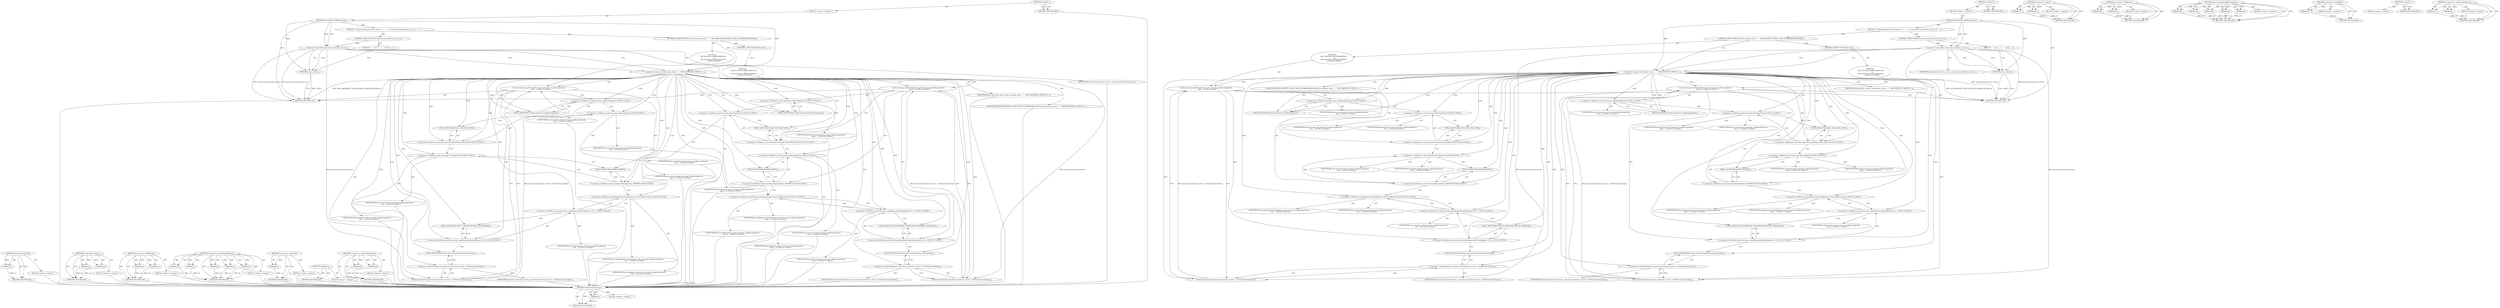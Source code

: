 digraph "&lt;operator&gt;.indirectFieldAccess" {
vulnerable_119 [label=<(METHOD,GetSyncAccountType)>];
vulnerable_120 [label=<(PARAM,p1)>];
vulnerable_121 [label=<(BLOCK,&lt;empty&gt;,&lt;empty&gt;)>];
vulnerable_122 [label=<(METHOD_RETURN,ANY)>];
vulnerable_6 [label=<(METHOD,&lt;global&gt;)<SUB>1</SUB>>];
vulnerable_7 [label=<(BLOCK,&lt;empty&gt;,&lt;empty&gt;)<SUB>1</SUB>>];
vulnerable_8 [label=<(METHOD,RecordPasswordReuseEvent)<SUB>1</SUB>>];
vulnerable_9 [label=<(BLOCK,{
  if (!password_protection_service_) {
     r...,{
  if (!password_protection_service_) {
     r...)<SUB>1</SUB>>];
vulnerable_10 [label=<(CONTROL_STRUCTURE,IF,if (!password_protection_service_))<SUB>2</SUB>>];
vulnerable_11 [label=<(&lt;operator&gt;.logicalNot,!password_protection_service_)<SUB>2</SUB>>];
vulnerable_12 [label=<(IDENTIFIER,password_protection_service_,!password_protection_service_)<SUB>2</SUB>>];
vulnerable_13 [label=<(BLOCK,{
     return;
   },{
     return;
   })<SUB>2</SUB>>];
vulnerable_14 [label=<(RETURN,return;,return;)<SUB>3</SUB>>];
vulnerable_15 [label=<(CONTROL_STRUCTURE,IF,if (safe_browsing_status_ == SAFE_BROWSING_STATUS_SIGN_IN_PASSWORD_REUSE))<SUB>6</SUB>>];
vulnerable_16 [label=<(&lt;operator&gt;.equals,safe_browsing_status_ == SAFE_BROWSING_STATUS_S...)<SUB>6</SUB>>];
vulnerable_17 [label=<(IDENTIFIER,safe_browsing_status_,safe_browsing_status_ == SAFE_BROWSING_STATUS_S...)<SUB>6</SUB>>];
vulnerable_18 [label=<(IDENTIFIER,SAFE_BROWSING_STATUS_SIGN_IN_PASSWORD_REUSE,safe_browsing_status_ == SAFE_BROWSING_STATUS_S...)<SUB>6</SUB>>];
vulnerable_19 [label="<(BLOCK,{
     safe_browsing::LogWarningAction(
       ...,{
     safe_browsing::LogWarningAction(
       ...)<SUB>6</SUB>>"];
vulnerable_20 [label="<(safe_browsing.LogWarningAction,safe_browsing::LogWarningAction(
         safe_...)<SUB>7</SUB>>"];
vulnerable_21 [label="<(&lt;operator&gt;.fieldAccess,safe_browsing::LogWarningAction)<SUB>7</SUB>>"];
vulnerable_22 [label="<(IDENTIFIER,safe_browsing,safe_browsing::LogWarningAction(
         safe_...)<SUB>7</SUB>>"];
vulnerable_23 [label=<(FIELD_IDENTIFIER,LogWarningAction,LogWarningAction)<SUB>7</SUB>>];
vulnerable_24 [label="<(&lt;operator&gt;.fieldAccess,safe_browsing::WarningUIType::PAGE_INFO)<SUB>8</SUB>>"];
vulnerable_25 [label="<(&lt;operator&gt;.fieldAccess,safe_browsing::WarningUIType)<SUB>8</SUB>>"];
vulnerable_26 [label="<(IDENTIFIER,safe_browsing,safe_browsing::LogWarningAction(
         safe_...)<SUB>8</SUB>>"];
vulnerable_27 [label="<(IDENTIFIER,WarningUIType,safe_browsing::LogWarningAction(
         safe_...)<SUB>8</SUB>>"];
vulnerable_28 [label=<(FIELD_IDENTIFIER,PAGE_INFO,PAGE_INFO)<SUB>8</SUB>>];
vulnerable_29 [label="<(&lt;operator&gt;.fieldAccess,safe_browsing::WarningAction::SHOWN)<SUB>9</SUB>>"];
vulnerable_30 [label="<(&lt;operator&gt;.fieldAccess,safe_browsing::WarningAction)<SUB>9</SUB>>"];
vulnerable_31 [label="<(IDENTIFIER,safe_browsing,safe_browsing::LogWarningAction(
         safe_...)<SUB>9</SUB>>"];
vulnerable_32 [label="<(IDENTIFIER,WarningAction,safe_browsing::LogWarningAction(
         safe_...)<SUB>9</SUB>>"];
vulnerable_33 [label=<(FIELD_IDENTIFIER,SHOWN,SHOWN)<SUB>9</SUB>>];
vulnerable_34 [label="<(&lt;operator&gt;.fieldAccess,safe_browsing::LoginReputationClientRequest::Pa...)<SUB>10</SUB>>"];
vulnerable_35 [label="<(&lt;operator&gt;.fieldAccess,safe_browsing::LoginReputationClientRequest::Pa...)<SUB>10</SUB>>"];
vulnerable_36 [label="<(IDENTIFIER,safe_browsing,safe_browsing::LogWarningAction(
         safe_...)<SUB>10</SUB>>"];
vulnerable_37 [label="<(&lt;operator&gt;.fieldAccess,LoginReputationClientRequest::PasswordReuseEvent)<SUB>10</SUB>>"];
vulnerable_38 [label="<(IDENTIFIER,LoginReputationClientRequest,safe_browsing::LogWarningAction(
         safe_...)<SUB>10</SUB>>"];
vulnerable_39 [label="<(IDENTIFIER,PasswordReuseEvent,safe_browsing::LogWarningAction(
         safe_...)<SUB>10</SUB>>"];
vulnerable_40 [label=<(FIELD_IDENTIFIER,SIGN_IN_PASSWORD,SIGN_IN_PASSWORD)<SUB>11</SUB>>];
vulnerable_41 [label=<(GetSyncAccountType,password_protection_service_-&gt;GetSyncAccountType())<SUB>12</SUB>>];
vulnerable_42 [label=<(&lt;operator&gt;.indirectFieldAccess,password_protection_service_-&gt;GetSyncAccountType)<SUB>12</SUB>>];
vulnerable_43 [label=<(IDENTIFIER,password_protection_service_,password_protection_service_-&gt;GetSyncAccountType())<SUB>12</SUB>>];
vulnerable_44 [label=<(FIELD_IDENTIFIER,GetSyncAccountType,GetSyncAccountType)<SUB>12</SUB>>];
vulnerable_45 [label=<(CONTROL_STRUCTURE,ELSE,else)<SUB>13</SUB>>];
vulnerable_46 [label="<(BLOCK,{
    safe_browsing::LogWarningAction(
        ...,{
    safe_browsing::LogWarningAction(
        ...)<SUB>13</SUB>>"];
vulnerable_47 [label="<(safe_browsing.LogWarningAction,safe_browsing::LogWarningAction(
        safe_b...)<SUB>14</SUB>>"];
vulnerable_48 [label="<(&lt;operator&gt;.fieldAccess,safe_browsing::LogWarningAction)<SUB>14</SUB>>"];
vulnerable_49 [label="<(IDENTIFIER,safe_browsing,safe_browsing::LogWarningAction(
        safe_b...)<SUB>14</SUB>>"];
vulnerable_50 [label=<(FIELD_IDENTIFIER,LogWarningAction,LogWarningAction)<SUB>14</SUB>>];
vulnerable_51 [label="<(&lt;operator&gt;.fieldAccess,safe_browsing::WarningUIType::PAGE_INFO)<SUB>15</SUB>>"];
vulnerable_52 [label="<(&lt;operator&gt;.fieldAccess,safe_browsing::WarningUIType)<SUB>15</SUB>>"];
vulnerable_53 [label="<(IDENTIFIER,safe_browsing,safe_browsing::LogWarningAction(
        safe_b...)<SUB>15</SUB>>"];
vulnerable_54 [label="<(IDENTIFIER,WarningUIType,safe_browsing::LogWarningAction(
        safe_b...)<SUB>15</SUB>>"];
vulnerable_55 [label=<(FIELD_IDENTIFIER,PAGE_INFO,PAGE_INFO)<SUB>15</SUB>>];
vulnerable_56 [label="<(&lt;operator&gt;.fieldAccess,safe_browsing::WarningAction::SHOWN)<SUB>16</SUB>>"];
vulnerable_57 [label="<(&lt;operator&gt;.fieldAccess,safe_browsing::WarningAction)<SUB>16</SUB>>"];
vulnerable_58 [label="<(IDENTIFIER,safe_browsing,safe_browsing::LogWarningAction(
        safe_b...)<SUB>16</SUB>>"];
vulnerable_59 [label="<(IDENTIFIER,WarningAction,safe_browsing::LogWarningAction(
        safe_b...)<SUB>16</SUB>>"];
vulnerable_60 [label=<(FIELD_IDENTIFIER,SHOWN,SHOWN)<SUB>16</SUB>>];
vulnerable_61 [label="<(&lt;operator&gt;.fieldAccess,safe_browsing::LoginReputationClientRequest::Pa...)<SUB>17</SUB>>"];
vulnerable_62 [label="<(&lt;operator&gt;.fieldAccess,safe_browsing::LoginReputationClientRequest::Pa...)<SUB>17</SUB>>"];
vulnerable_63 [label="<(IDENTIFIER,safe_browsing,safe_browsing::LogWarningAction(
        safe_b...)<SUB>17</SUB>>"];
vulnerable_64 [label="<(&lt;operator&gt;.fieldAccess,LoginReputationClientRequest::PasswordReuseEvent)<SUB>17</SUB>>"];
vulnerable_65 [label="<(IDENTIFIER,LoginReputationClientRequest,safe_browsing::LogWarningAction(
        safe_b...)<SUB>17</SUB>>"];
vulnerable_66 [label="<(IDENTIFIER,PasswordReuseEvent,safe_browsing::LogWarningAction(
        safe_b...)<SUB>17</SUB>>"];
vulnerable_67 [label=<(FIELD_IDENTIFIER,ENTERPRISE_PASSWORD,ENTERPRISE_PASSWORD)<SUB>18</SUB>>];
vulnerable_68 [label=<(GetSyncAccountType,password_protection_service_-&gt;GetSyncAccountType())<SUB>19</SUB>>];
vulnerable_69 [label=<(&lt;operator&gt;.indirectFieldAccess,password_protection_service_-&gt;GetSyncAccountType)<SUB>19</SUB>>];
vulnerable_70 [label=<(IDENTIFIER,password_protection_service_,password_protection_service_-&gt;GetSyncAccountType())<SUB>19</SUB>>];
vulnerable_71 [label=<(FIELD_IDENTIFIER,GetSyncAccountType,GetSyncAccountType)<SUB>19</SUB>>];
vulnerable_72 [label=<(METHOD_RETURN,void)<SUB>1</SUB>>];
vulnerable_74 [label=<(METHOD_RETURN,ANY)<SUB>1</SUB>>];
vulnerable_101 [label=<(METHOD,&lt;operator&gt;.equals)>];
vulnerable_102 [label=<(PARAM,p1)>];
vulnerable_103 [label=<(PARAM,p2)>];
vulnerable_104 [label=<(BLOCK,&lt;empty&gt;,&lt;empty&gt;)>];
vulnerable_105 [label=<(METHOD_RETURN,ANY)>];
vulnerable_114 [label=<(METHOD,&lt;operator&gt;.fieldAccess)>];
vulnerable_115 [label=<(PARAM,p1)>];
vulnerable_116 [label=<(PARAM,p2)>];
vulnerable_117 [label=<(BLOCK,&lt;empty&gt;,&lt;empty&gt;)>];
vulnerable_118 [label=<(METHOD_RETURN,ANY)>];
vulnerable_106 [label=<(METHOD,safe_browsing.LogWarningAction)>];
vulnerable_107 [label=<(PARAM,p1)>];
vulnerable_108 [label=<(PARAM,p2)>];
vulnerable_109 [label=<(PARAM,p3)>];
vulnerable_110 [label=<(PARAM,p4)>];
vulnerable_111 [label=<(PARAM,p5)>];
vulnerable_112 [label=<(BLOCK,&lt;empty&gt;,&lt;empty&gt;)>];
vulnerable_113 [label=<(METHOD_RETURN,ANY)>];
vulnerable_97 [label=<(METHOD,&lt;operator&gt;.logicalNot)>];
vulnerable_98 [label=<(PARAM,p1)>];
vulnerable_99 [label=<(BLOCK,&lt;empty&gt;,&lt;empty&gt;)>];
vulnerable_100 [label=<(METHOD_RETURN,ANY)>];
vulnerable_91 [label=<(METHOD,&lt;global&gt;)<SUB>1</SUB>>];
vulnerable_92 [label=<(BLOCK,&lt;empty&gt;,&lt;empty&gt;)>];
vulnerable_93 [label=<(METHOD_RETURN,ANY)>];
vulnerable_123 [label=<(METHOD,&lt;operator&gt;.indirectFieldAccess)>];
vulnerable_124 [label=<(PARAM,p1)>];
vulnerable_125 [label=<(PARAM,p2)>];
vulnerable_126 [label=<(BLOCK,&lt;empty&gt;,&lt;empty&gt;)>];
vulnerable_127 [label=<(METHOD_RETURN,ANY)>];
fixed_119 [label=<(METHOD,GetSyncAccountType)>];
fixed_120 [label=<(PARAM,p1)>];
fixed_121 [label=<(BLOCK,&lt;empty&gt;,&lt;empty&gt;)>];
fixed_122 [label=<(METHOD_RETURN,ANY)>];
fixed_6 [label=<(METHOD,&lt;global&gt;)<SUB>1</SUB>>];
fixed_7 [label=<(BLOCK,&lt;empty&gt;,&lt;empty&gt;)<SUB>1</SUB>>];
fixed_8 [label=<(METHOD,RecordPasswordReuseEvent)<SUB>1</SUB>>];
fixed_9 [label=<(BLOCK,{
  if (!password_protection_service_) {
     r...,{
  if (!password_protection_service_) {
     r...)<SUB>1</SUB>>];
fixed_10 [label=<(CONTROL_STRUCTURE,IF,if (!password_protection_service_))<SUB>2</SUB>>];
fixed_11 [label=<(&lt;operator&gt;.logicalNot,!password_protection_service_)<SUB>2</SUB>>];
fixed_12 [label=<(IDENTIFIER,password_protection_service_,!password_protection_service_)<SUB>2</SUB>>];
fixed_13 [label=<(BLOCK,{
     return;
   },{
     return;
   })<SUB>2</SUB>>];
fixed_14 [label=<(RETURN,return;,return;)<SUB>3</SUB>>];
fixed_15 [label=<(CONTROL_STRUCTURE,IF,if (site_identity_status_ == SITE_IDENTITY_STATUS_SIGN_IN_PASSWORD_REUSE))<SUB>6</SUB>>];
fixed_16 [label=<(&lt;operator&gt;.equals,site_identity_status_ == SITE_IDENTITY_STATUS_S...)<SUB>6</SUB>>];
fixed_17 [label=<(IDENTIFIER,site_identity_status_,site_identity_status_ == SITE_IDENTITY_STATUS_S...)<SUB>6</SUB>>];
fixed_18 [label=<(IDENTIFIER,SITE_IDENTITY_STATUS_SIGN_IN_PASSWORD_REUSE,site_identity_status_ == SITE_IDENTITY_STATUS_S...)<SUB>6</SUB>>];
fixed_19 [label="<(BLOCK,{
     safe_browsing::LogWarningAction(
       ...,{
     safe_browsing::LogWarningAction(
       ...)<SUB>6</SUB>>"];
fixed_20 [label="<(safe_browsing.LogWarningAction,safe_browsing::LogWarningAction(
         safe_...)<SUB>7</SUB>>"];
fixed_21 [label="<(&lt;operator&gt;.fieldAccess,safe_browsing::LogWarningAction)<SUB>7</SUB>>"];
fixed_22 [label="<(IDENTIFIER,safe_browsing,safe_browsing::LogWarningAction(
         safe_...)<SUB>7</SUB>>"];
fixed_23 [label=<(FIELD_IDENTIFIER,LogWarningAction,LogWarningAction)<SUB>7</SUB>>];
fixed_24 [label="<(&lt;operator&gt;.fieldAccess,safe_browsing::WarningUIType::PAGE_INFO)<SUB>8</SUB>>"];
fixed_25 [label="<(&lt;operator&gt;.fieldAccess,safe_browsing::WarningUIType)<SUB>8</SUB>>"];
fixed_26 [label="<(IDENTIFIER,safe_browsing,safe_browsing::LogWarningAction(
         safe_...)<SUB>8</SUB>>"];
fixed_27 [label="<(IDENTIFIER,WarningUIType,safe_browsing::LogWarningAction(
         safe_...)<SUB>8</SUB>>"];
fixed_28 [label=<(FIELD_IDENTIFIER,PAGE_INFO,PAGE_INFO)<SUB>8</SUB>>];
fixed_29 [label="<(&lt;operator&gt;.fieldAccess,safe_browsing::WarningAction::SHOWN)<SUB>9</SUB>>"];
fixed_30 [label="<(&lt;operator&gt;.fieldAccess,safe_browsing::WarningAction)<SUB>9</SUB>>"];
fixed_31 [label="<(IDENTIFIER,safe_browsing,safe_browsing::LogWarningAction(
         safe_...)<SUB>9</SUB>>"];
fixed_32 [label="<(IDENTIFIER,WarningAction,safe_browsing::LogWarningAction(
         safe_...)<SUB>9</SUB>>"];
fixed_33 [label=<(FIELD_IDENTIFIER,SHOWN,SHOWN)<SUB>9</SUB>>];
fixed_34 [label="<(&lt;operator&gt;.fieldAccess,safe_browsing::LoginReputationClientRequest::Pa...)<SUB>10</SUB>>"];
fixed_35 [label="<(&lt;operator&gt;.fieldAccess,safe_browsing::LoginReputationClientRequest::Pa...)<SUB>10</SUB>>"];
fixed_36 [label="<(IDENTIFIER,safe_browsing,safe_browsing::LogWarningAction(
         safe_...)<SUB>10</SUB>>"];
fixed_37 [label="<(&lt;operator&gt;.fieldAccess,LoginReputationClientRequest::PasswordReuseEvent)<SUB>10</SUB>>"];
fixed_38 [label="<(IDENTIFIER,LoginReputationClientRequest,safe_browsing::LogWarningAction(
         safe_...)<SUB>10</SUB>>"];
fixed_39 [label="<(IDENTIFIER,PasswordReuseEvent,safe_browsing::LogWarningAction(
         safe_...)<SUB>10</SUB>>"];
fixed_40 [label=<(FIELD_IDENTIFIER,SIGN_IN_PASSWORD,SIGN_IN_PASSWORD)<SUB>11</SUB>>];
fixed_41 [label=<(GetSyncAccountType,password_protection_service_-&gt;GetSyncAccountType())<SUB>12</SUB>>];
fixed_42 [label=<(&lt;operator&gt;.indirectFieldAccess,password_protection_service_-&gt;GetSyncAccountType)<SUB>12</SUB>>];
fixed_43 [label=<(IDENTIFIER,password_protection_service_,password_protection_service_-&gt;GetSyncAccountType())<SUB>12</SUB>>];
fixed_44 [label=<(FIELD_IDENTIFIER,GetSyncAccountType,GetSyncAccountType)<SUB>12</SUB>>];
fixed_45 [label=<(CONTROL_STRUCTURE,ELSE,else)<SUB>13</SUB>>];
fixed_46 [label="<(BLOCK,{
    safe_browsing::LogWarningAction(
        ...,{
    safe_browsing::LogWarningAction(
        ...)<SUB>13</SUB>>"];
fixed_47 [label="<(safe_browsing.LogWarningAction,safe_browsing::LogWarningAction(
        safe_b...)<SUB>14</SUB>>"];
fixed_48 [label="<(&lt;operator&gt;.fieldAccess,safe_browsing::LogWarningAction)<SUB>14</SUB>>"];
fixed_49 [label="<(IDENTIFIER,safe_browsing,safe_browsing::LogWarningAction(
        safe_b...)<SUB>14</SUB>>"];
fixed_50 [label=<(FIELD_IDENTIFIER,LogWarningAction,LogWarningAction)<SUB>14</SUB>>];
fixed_51 [label="<(&lt;operator&gt;.fieldAccess,safe_browsing::WarningUIType::PAGE_INFO)<SUB>15</SUB>>"];
fixed_52 [label="<(&lt;operator&gt;.fieldAccess,safe_browsing::WarningUIType)<SUB>15</SUB>>"];
fixed_53 [label="<(IDENTIFIER,safe_browsing,safe_browsing::LogWarningAction(
        safe_b...)<SUB>15</SUB>>"];
fixed_54 [label="<(IDENTIFIER,WarningUIType,safe_browsing::LogWarningAction(
        safe_b...)<SUB>15</SUB>>"];
fixed_55 [label=<(FIELD_IDENTIFIER,PAGE_INFO,PAGE_INFO)<SUB>15</SUB>>];
fixed_56 [label="<(&lt;operator&gt;.fieldAccess,safe_browsing::WarningAction::SHOWN)<SUB>16</SUB>>"];
fixed_57 [label="<(&lt;operator&gt;.fieldAccess,safe_browsing::WarningAction)<SUB>16</SUB>>"];
fixed_58 [label="<(IDENTIFIER,safe_browsing,safe_browsing::LogWarningAction(
        safe_b...)<SUB>16</SUB>>"];
fixed_59 [label="<(IDENTIFIER,WarningAction,safe_browsing::LogWarningAction(
        safe_b...)<SUB>16</SUB>>"];
fixed_60 [label=<(FIELD_IDENTIFIER,SHOWN,SHOWN)<SUB>16</SUB>>];
fixed_61 [label="<(&lt;operator&gt;.fieldAccess,safe_browsing::LoginReputationClientRequest::Pa...)<SUB>17</SUB>>"];
fixed_62 [label="<(&lt;operator&gt;.fieldAccess,safe_browsing::LoginReputationClientRequest::Pa...)<SUB>17</SUB>>"];
fixed_63 [label="<(IDENTIFIER,safe_browsing,safe_browsing::LogWarningAction(
        safe_b...)<SUB>17</SUB>>"];
fixed_64 [label="<(&lt;operator&gt;.fieldAccess,LoginReputationClientRequest::PasswordReuseEvent)<SUB>17</SUB>>"];
fixed_65 [label="<(IDENTIFIER,LoginReputationClientRequest,safe_browsing::LogWarningAction(
        safe_b...)<SUB>17</SUB>>"];
fixed_66 [label="<(IDENTIFIER,PasswordReuseEvent,safe_browsing::LogWarningAction(
        safe_b...)<SUB>17</SUB>>"];
fixed_67 [label=<(FIELD_IDENTIFIER,ENTERPRISE_PASSWORD,ENTERPRISE_PASSWORD)<SUB>18</SUB>>];
fixed_68 [label=<(GetSyncAccountType,password_protection_service_-&gt;GetSyncAccountType())<SUB>19</SUB>>];
fixed_69 [label=<(&lt;operator&gt;.indirectFieldAccess,password_protection_service_-&gt;GetSyncAccountType)<SUB>19</SUB>>];
fixed_70 [label=<(IDENTIFIER,password_protection_service_,password_protection_service_-&gt;GetSyncAccountType())<SUB>19</SUB>>];
fixed_71 [label=<(FIELD_IDENTIFIER,GetSyncAccountType,GetSyncAccountType)<SUB>19</SUB>>];
fixed_72 [label=<(METHOD_RETURN,void)<SUB>1</SUB>>];
fixed_74 [label=<(METHOD_RETURN,ANY)<SUB>1</SUB>>];
fixed_101 [label=<(METHOD,&lt;operator&gt;.equals)>];
fixed_102 [label=<(PARAM,p1)>];
fixed_103 [label=<(PARAM,p2)>];
fixed_104 [label=<(BLOCK,&lt;empty&gt;,&lt;empty&gt;)>];
fixed_105 [label=<(METHOD_RETURN,ANY)>];
fixed_114 [label=<(METHOD,&lt;operator&gt;.fieldAccess)>];
fixed_115 [label=<(PARAM,p1)>];
fixed_116 [label=<(PARAM,p2)>];
fixed_117 [label=<(BLOCK,&lt;empty&gt;,&lt;empty&gt;)>];
fixed_118 [label=<(METHOD_RETURN,ANY)>];
fixed_106 [label=<(METHOD,safe_browsing.LogWarningAction)>];
fixed_107 [label=<(PARAM,p1)>];
fixed_108 [label=<(PARAM,p2)>];
fixed_109 [label=<(PARAM,p3)>];
fixed_110 [label=<(PARAM,p4)>];
fixed_111 [label=<(PARAM,p5)>];
fixed_112 [label=<(BLOCK,&lt;empty&gt;,&lt;empty&gt;)>];
fixed_113 [label=<(METHOD_RETURN,ANY)>];
fixed_97 [label=<(METHOD,&lt;operator&gt;.logicalNot)>];
fixed_98 [label=<(PARAM,p1)>];
fixed_99 [label=<(BLOCK,&lt;empty&gt;,&lt;empty&gt;)>];
fixed_100 [label=<(METHOD_RETURN,ANY)>];
fixed_91 [label=<(METHOD,&lt;global&gt;)<SUB>1</SUB>>];
fixed_92 [label=<(BLOCK,&lt;empty&gt;,&lt;empty&gt;)>];
fixed_93 [label=<(METHOD_RETURN,ANY)>];
fixed_123 [label=<(METHOD,&lt;operator&gt;.indirectFieldAccess)>];
fixed_124 [label=<(PARAM,p1)>];
fixed_125 [label=<(PARAM,p2)>];
fixed_126 [label=<(BLOCK,&lt;empty&gt;,&lt;empty&gt;)>];
fixed_127 [label=<(METHOD_RETURN,ANY)>];
vulnerable_119 -> vulnerable_120  [key=0, label="AST: "];
vulnerable_119 -> vulnerable_120  [key=1, label="DDG: "];
vulnerable_119 -> vulnerable_121  [key=0, label="AST: "];
vulnerable_119 -> vulnerable_122  [key=0, label="AST: "];
vulnerable_119 -> vulnerable_122  [key=1, label="CFG: "];
vulnerable_120 -> vulnerable_122  [key=0, label="DDG: p1"];
vulnerable_121 -> fixed_119  [key=0];
vulnerable_122 -> fixed_119  [key=0];
vulnerable_6 -> vulnerable_7  [key=0, label="AST: "];
vulnerable_6 -> vulnerable_74  [key=0, label="AST: "];
vulnerable_6 -> vulnerable_74  [key=1, label="CFG: "];
vulnerable_7 -> vulnerable_8  [key=0, label="AST: "];
vulnerable_8 -> vulnerable_9  [key=0, label="AST: "];
vulnerable_8 -> vulnerable_72  [key=0, label="AST: "];
vulnerable_8 -> vulnerable_11  [key=0, label="CFG: "];
vulnerable_8 -> vulnerable_11  [key=1, label="DDG: "];
vulnerable_8 -> vulnerable_14  [key=0, label="DDG: "];
vulnerable_8 -> vulnerable_16  [key=0, label="DDG: "];
vulnerable_9 -> vulnerable_10  [key=0, label="AST: "];
vulnerable_9 -> vulnerable_15  [key=0, label="AST: "];
vulnerable_10 -> vulnerable_11  [key=0, label="AST: "];
vulnerable_10 -> vulnerable_13  [key=0, label="AST: "];
vulnerable_11 -> vulnerable_12  [key=0, label="AST: "];
vulnerable_11 -> vulnerable_14  [key=0, label="CFG: "];
vulnerable_11 -> vulnerable_14  [key=1, label="CDG: "];
vulnerable_11 -> vulnerable_16  [key=0, label="CFG: "];
vulnerable_11 -> vulnerable_16  [key=1, label="CDG: "];
vulnerable_11 -> vulnerable_72  [key=0, label="DDG: password_protection_service_"];
vulnerable_11 -> vulnerable_72  [key=1, label="DDG: !password_protection_service_"];
vulnerable_11 -> vulnerable_41  [key=0, label="DDG: password_protection_service_"];
vulnerable_11 -> vulnerable_68  [key=0, label="DDG: password_protection_service_"];
vulnerable_12 -> fixed_119  [key=0];
vulnerable_13 -> vulnerable_14  [key=0, label="AST: "];
vulnerable_14 -> vulnerable_72  [key=0, label="CFG: "];
vulnerable_14 -> vulnerable_72  [key=1, label="DDG: &lt;RET&gt;"];
vulnerable_15 -> vulnerable_16  [key=0, label="AST: "];
vulnerable_15 -> vulnerable_19  [key=0, label="AST: "];
vulnerable_15 -> vulnerable_45  [key=0, label="AST: "];
vulnerable_16 -> vulnerable_17  [key=0, label="AST: "];
vulnerable_16 -> vulnerable_18  [key=0, label="AST: "];
vulnerable_16 -> vulnerable_23  [key=0, label="CFG: "];
vulnerable_16 -> vulnerable_23  [key=1, label="CDG: "];
vulnerable_16 -> vulnerable_50  [key=0, label="CFG: "];
vulnerable_16 -> vulnerable_50  [key=1, label="CDG: "];
vulnerable_16 -> vulnerable_72  [key=0, label="DDG: SAFE_BROWSING_STATUS_SIGN_IN_PASSWORD_REUSE"];
vulnerable_16 -> vulnerable_47  [key=0, label="CDG: "];
vulnerable_16 -> vulnerable_30  [key=0, label="CDG: "];
vulnerable_16 -> vulnerable_34  [key=0, label="CDG: "];
vulnerable_16 -> vulnerable_21  [key=0, label="CDG: "];
vulnerable_16 -> vulnerable_48  [key=0, label="CDG: "];
vulnerable_16 -> vulnerable_68  [key=0, label="CDG: "];
vulnerable_16 -> vulnerable_60  [key=0, label="CDG: "];
vulnerable_16 -> vulnerable_64  [key=0, label="CDG: "];
vulnerable_16 -> vulnerable_42  [key=0, label="CDG: "];
vulnerable_16 -> vulnerable_51  [key=0, label="CDG: "];
vulnerable_16 -> vulnerable_57  [key=0, label="CDG: "];
vulnerable_16 -> vulnerable_28  [key=0, label="CDG: "];
vulnerable_16 -> vulnerable_52  [key=0, label="CDG: "];
vulnerable_16 -> vulnerable_37  [key=0, label="CDG: "];
vulnerable_16 -> vulnerable_20  [key=0, label="CDG: "];
vulnerable_16 -> vulnerable_25  [key=0, label="CDG: "];
vulnerable_16 -> vulnerable_56  [key=0, label="CDG: "];
vulnerable_16 -> vulnerable_69  [key=0, label="CDG: "];
vulnerable_16 -> vulnerable_67  [key=0, label="CDG: "];
vulnerable_16 -> vulnerable_40  [key=0, label="CDG: "];
vulnerable_16 -> vulnerable_29  [key=0, label="CDG: "];
vulnerable_16 -> vulnerable_44  [key=0, label="CDG: "];
vulnerable_16 -> vulnerable_35  [key=0, label="CDG: "];
vulnerable_16 -> vulnerable_24  [key=0, label="CDG: "];
vulnerable_16 -> vulnerable_33  [key=0, label="CDG: "];
vulnerable_16 -> vulnerable_61  [key=0, label="CDG: "];
vulnerable_16 -> vulnerable_71  [key=0, label="CDG: "];
vulnerable_16 -> vulnerable_41  [key=0, label="CDG: "];
vulnerable_16 -> vulnerable_55  [key=0, label="CDG: "];
vulnerable_16 -> vulnerable_62  [key=0, label="CDG: "];
vulnerable_17 -> fixed_119  [key=0];
vulnerable_18 -> fixed_119  [key=0];
vulnerable_19 -> vulnerable_20  [key=0, label="AST: "];
vulnerable_20 -> vulnerable_21  [key=0, label="AST: "];
vulnerable_20 -> vulnerable_24  [key=0, label="AST: "];
vulnerable_20 -> vulnerable_29  [key=0, label="AST: "];
vulnerable_20 -> vulnerable_34  [key=0, label="AST: "];
vulnerable_20 -> vulnerable_41  [key=0, label="AST: "];
vulnerable_20 -> vulnerable_72  [key=0, label="CFG: "];
vulnerable_21 -> vulnerable_22  [key=0, label="AST: "];
vulnerable_21 -> vulnerable_23  [key=0, label="AST: "];
vulnerable_21 -> vulnerable_25  [key=0, label="CFG: "];
vulnerable_22 -> fixed_119  [key=0];
vulnerable_23 -> vulnerable_21  [key=0, label="CFG: "];
vulnerable_24 -> vulnerable_25  [key=0, label="AST: "];
vulnerable_24 -> vulnerable_28  [key=0, label="AST: "];
vulnerable_24 -> vulnerable_30  [key=0, label="CFG: "];
vulnerable_25 -> vulnerable_26  [key=0, label="AST: "];
vulnerable_25 -> vulnerable_27  [key=0, label="AST: "];
vulnerable_25 -> vulnerable_28  [key=0, label="CFG: "];
vulnerable_26 -> fixed_119  [key=0];
vulnerable_27 -> fixed_119  [key=0];
vulnerable_28 -> vulnerable_24  [key=0, label="CFG: "];
vulnerable_29 -> vulnerable_30  [key=0, label="AST: "];
vulnerable_29 -> vulnerable_33  [key=0, label="AST: "];
vulnerable_29 -> vulnerable_37  [key=0, label="CFG: "];
vulnerable_30 -> vulnerable_31  [key=0, label="AST: "];
vulnerable_30 -> vulnerable_32  [key=0, label="AST: "];
vulnerable_30 -> vulnerable_33  [key=0, label="CFG: "];
vulnerable_31 -> fixed_119  [key=0];
vulnerable_32 -> fixed_119  [key=0];
vulnerable_33 -> vulnerable_29  [key=0, label="CFG: "];
vulnerable_34 -> vulnerable_35  [key=0, label="AST: "];
vulnerable_34 -> vulnerable_40  [key=0, label="AST: "];
vulnerable_34 -> vulnerable_44  [key=0, label="CFG: "];
vulnerable_35 -> vulnerable_36  [key=0, label="AST: "];
vulnerable_35 -> vulnerable_37  [key=0, label="AST: "];
vulnerable_35 -> vulnerable_40  [key=0, label="CFG: "];
vulnerable_36 -> fixed_119  [key=0];
vulnerable_37 -> vulnerable_38  [key=0, label="AST: "];
vulnerable_37 -> vulnerable_39  [key=0, label="AST: "];
vulnerable_37 -> vulnerable_35  [key=0, label="CFG: "];
vulnerable_38 -> fixed_119  [key=0];
vulnerable_39 -> fixed_119  [key=0];
vulnerable_40 -> vulnerable_34  [key=0, label="CFG: "];
vulnerable_41 -> vulnerable_42  [key=0, label="AST: "];
vulnerable_41 -> vulnerable_20  [key=0, label="CFG: "];
vulnerable_41 -> vulnerable_20  [key=1, label="DDG: password_protection_service_-&gt;GetSyncAccountType"];
vulnerable_42 -> vulnerable_43  [key=0, label="AST: "];
vulnerable_42 -> vulnerable_44  [key=0, label="AST: "];
vulnerable_42 -> vulnerable_41  [key=0, label="CFG: "];
vulnerable_43 -> fixed_119  [key=0];
vulnerable_44 -> vulnerable_42  [key=0, label="CFG: "];
vulnerable_45 -> vulnerable_46  [key=0, label="AST: "];
vulnerable_46 -> vulnerable_47  [key=0, label="AST: "];
vulnerable_47 -> vulnerable_48  [key=0, label="AST: "];
vulnerable_47 -> vulnerable_51  [key=0, label="AST: "];
vulnerable_47 -> vulnerable_56  [key=0, label="AST: "];
vulnerable_47 -> vulnerable_61  [key=0, label="AST: "];
vulnerable_47 -> vulnerable_68  [key=0, label="AST: "];
vulnerable_47 -> vulnerable_72  [key=0, label="CFG: "];
vulnerable_48 -> vulnerable_49  [key=0, label="AST: "];
vulnerable_48 -> vulnerable_50  [key=0, label="AST: "];
vulnerable_48 -> vulnerable_52  [key=0, label="CFG: "];
vulnerable_49 -> fixed_119  [key=0];
vulnerable_50 -> vulnerable_48  [key=0, label="CFG: "];
vulnerable_51 -> vulnerable_52  [key=0, label="AST: "];
vulnerable_51 -> vulnerable_55  [key=0, label="AST: "];
vulnerable_51 -> vulnerable_57  [key=0, label="CFG: "];
vulnerable_52 -> vulnerable_53  [key=0, label="AST: "];
vulnerable_52 -> vulnerable_54  [key=0, label="AST: "];
vulnerable_52 -> vulnerable_55  [key=0, label="CFG: "];
vulnerable_53 -> fixed_119  [key=0];
vulnerable_54 -> fixed_119  [key=0];
vulnerable_55 -> vulnerable_51  [key=0, label="CFG: "];
vulnerable_56 -> vulnerable_57  [key=0, label="AST: "];
vulnerable_56 -> vulnerable_60  [key=0, label="AST: "];
vulnerable_56 -> vulnerable_64  [key=0, label="CFG: "];
vulnerable_57 -> vulnerable_58  [key=0, label="AST: "];
vulnerable_57 -> vulnerable_59  [key=0, label="AST: "];
vulnerable_57 -> vulnerable_60  [key=0, label="CFG: "];
vulnerable_58 -> fixed_119  [key=0];
vulnerable_59 -> fixed_119  [key=0];
vulnerable_60 -> vulnerable_56  [key=0, label="CFG: "];
vulnerable_61 -> vulnerable_62  [key=0, label="AST: "];
vulnerable_61 -> vulnerable_67  [key=0, label="AST: "];
vulnerable_61 -> vulnerable_71  [key=0, label="CFG: "];
vulnerable_62 -> vulnerable_63  [key=0, label="AST: "];
vulnerable_62 -> vulnerable_64  [key=0, label="AST: "];
vulnerable_62 -> vulnerable_67  [key=0, label="CFG: "];
vulnerable_63 -> fixed_119  [key=0];
vulnerable_64 -> vulnerable_65  [key=0, label="AST: "];
vulnerable_64 -> vulnerable_66  [key=0, label="AST: "];
vulnerable_64 -> vulnerable_62  [key=0, label="CFG: "];
vulnerable_65 -> fixed_119  [key=0];
vulnerable_66 -> fixed_119  [key=0];
vulnerable_67 -> vulnerable_61  [key=0, label="CFG: "];
vulnerable_68 -> vulnerable_69  [key=0, label="AST: "];
vulnerable_68 -> vulnerable_47  [key=0, label="CFG: "];
vulnerable_68 -> vulnerable_47  [key=1, label="DDG: password_protection_service_-&gt;GetSyncAccountType"];
vulnerable_69 -> vulnerable_70  [key=0, label="AST: "];
vulnerable_69 -> vulnerable_71  [key=0, label="AST: "];
vulnerable_69 -> vulnerable_68  [key=0, label="CFG: "];
vulnerable_70 -> fixed_119  [key=0];
vulnerable_71 -> vulnerable_69  [key=0, label="CFG: "];
vulnerable_72 -> fixed_119  [key=0];
vulnerable_74 -> fixed_119  [key=0];
vulnerable_101 -> vulnerable_102  [key=0, label="AST: "];
vulnerable_101 -> vulnerable_102  [key=1, label="DDG: "];
vulnerable_101 -> vulnerable_104  [key=0, label="AST: "];
vulnerable_101 -> vulnerable_103  [key=0, label="AST: "];
vulnerable_101 -> vulnerable_103  [key=1, label="DDG: "];
vulnerable_101 -> vulnerable_105  [key=0, label="AST: "];
vulnerable_101 -> vulnerable_105  [key=1, label="CFG: "];
vulnerable_102 -> vulnerable_105  [key=0, label="DDG: p1"];
vulnerable_103 -> vulnerable_105  [key=0, label="DDG: p2"];
vulnerable_104 -> fixed_119  [key=0];
vulnerable_105 -> fixed_119  [key=0];
vulnerable_114 -> vulnerable_115  [key=0, label="AST: "];
vulnerable_114 -> vulnerable_115  [key=1, label="DDG: "];
vulnerable_114 -> vulnerable_117  [key=0, label="AST: "];
vulnerable_114 -> vulnerable_116  [key=0, label="AST: "];
vulnerable_114 -> vulnerable_116  [key=1, label="DDG: "];
vulnerable_114 -> vulnerable_118  [key=0, label="AST: "];
vulnerable_114 -> vulnerable_118  [key=1, label="CFG: "];
vulnerable_115 -> vulnerable_118  [key=0, label="DDG: p1"];
vulnerable_116 -> vulnerable_118  [key=0, label="DDG: p2"];
vulnerable_117 -> fixed_119  [key=0];
vulnerable_118 -> fixed_119  [key=0];
vulnerable_106 -> vulnerable_107  [key=0, label="AST: "];
vulnerable_106 -> vulnerable_107  [key=1, label="DDG: "];
vulnerable_106 -> vulnerable_112  [key=0, label="AST: "];
vulnerable_106 -> vulnerable_108  [key=0, label="AST: "];
vulnerable_106 -> vulnerable_108  [key=1, label="DDG: "];
vulnerable_106 -> vulnerable_113  [key=0, label="AST: "];
vulnerable_106 -> vulnerable_113  [key=1, label="CFG: "];
vulnerable_106 -> vulnerable_109  [key=0, label="AST: "];
vulnerable_106 -> vulnerable_109  [key=1, label="DDG: "];
vulnerable_106 -> vulnerable_110  [key=0, label="AST: "];
vulnerable_106 -> vulnerable_110  [key=1, label="DDG: "];
vulnerable_106 -> vulnerable_111  [key=0, label="AST: "];
vulnerable_106 -> vulnerable_111  [key=1, label="DDG: "];
vulnerable_107 -> vulnerable_113  [key=0, label="DDG: p1"];
vulnerable_108 -> vulnerable_113  [key=0, label="DDG: p2"];
vulnerable_109 -> vulnerable_113  [key=0, label="DDG: p3"];
vulnerable_110 -> vulnerable_113  [key=0, label="DDG: p4"];
vulnerable_111 -> vulnerable_113  [key=0, label="DDG: p5"];
vulnerable_112 -> fixed_119  [key=0];
vulnerable_113 -> fixed_119  [key=0];
vulnerable_97 -> vulnerable_98  [key=0, label="AST: "];
vulnerable_97 -> vulnerable_98  [key=1, label="DDG: "];
vulnerable_97 -> vulnerable_99  [key=0, label="AST: "];
vulnerable_97 -> vulnerable_100  [key=0, label="AST: "];
vulnerable_97 -> vulnerable_100  [key=1, label="CFG: "];
vulnerable_98 -> vulnerable_100  [key=0, label="DDG: p1"];
vulnerable_99 -> fixed_119  [key=0];
vulnerable_100 -> fixed_119  [key=0];
vulnerable_91 -> vulnerable_92  [key=0, label="AST: "];
vulnerable_91 -> vulnerable_93  [key=0, label="AST: "];
vulnerable_91 -> vulnerable_93  [key=1, label="CFG: "];
vulnerable_92 -> fixed_119  [key=0];
vulnerable_93 -> fixed_119  [key=0];
vulnerable_123 -> vulnerable_124  [key=0, label="AST: "];
vulnerable_123 -> vulnerable_124  [key=1, label="DDG: "];
vulnerable_123 -> vulnerable_126  [key=0, label="AST: "];
vulnerable_123 -> vulnerable_125  [key=0, label="AST: "];
vulnerable_123 -> vulnerable_125  [key=1, label="DDG: "];
vulnerable_123 -> vulnerable_127  [key=0, label="AST: "];
vulnerable_123 -> vulnerable_127  [key=1, label="CFG: "];
vulnerable_124 -> vulnerable_127  [key=0, label="DDG: p1"];
vulnerable_125 -> vulnerable_127  [key=0, label="DDG: p2"];
vulnerable_126 -> fixed_119  [key=0];
vulnerable_127 -> fixed_119  [key=0];
fixed_119 -> fixed_120  [key=0, label="AST: "];
fixed_119 -> fixed_120  [key=1, label="DDG: "];
fixed_119 -> fixed_121  [key=0, label="AST: "];
fixed_119 -> fixed_122  [key=0, label="AST: "];
fixed_119 -> fixed_122  [key=1, label="CFG: "];
fixed_120 -> fixed_122  [key=0, label="DDG: p1"];
fixed_6 -> fixed_7  [key=0, label="AST: "];
fixed_6 -> fixed_74  [key=0, label="AST: "];
fixed_6 -> fixed_74  [key=1, label="CFG: "];
fixed_7 -> fixed_8  [key=0, label="AST: "];
fixed_8 -> fixed_9  [key=0, label="AST: "];
fixed_8 -> fixed_72  [key=0, label="AST: "];
fixed_8 -> fixed_11  [key=0, label="CFG: "];
fixed_8 -> fixed_11  [key=1, label="DDG: "];
fixed_8 -> fixed_14  [key=0, label="DDG: "];
fixed_8 -> fixed_16  [key=0, label="DDG: "];
fixed_9 -> fixed_10  [key=0, label="AST: "];
fixed_9 -> fixed_15  [key=0, label="AST: "];
fixed_10 -> fixed_11  [key=0, label="AST: "];
fixed_10 -> fixed_13  [key=0, label="AST: "];
fixed_11 -> fixed_12  [key=0, label="AST: "];
fixed_11 -> fixed_14  [key=0, label="CFG: "];
fixed_11 -> fixed_14  [key=1, label="CDG: "];
fixed_11 -> fixed_16  [key=0, label="CFG: "];
fixed_11 -> fixed_16  [key=1, label="CDG: "];
fixed_11 -> fixed_72  [key=0, label="DDG: password_protection_service_"];
fixed_11 -> fixed_72  [key=1, label="DDG: !password_protection_service_"];
fixed_11 -> fixed_41  [key=0, label="DDG: password_protection_service_"];
fixed_11 -> fixed_68  [key=0, label="DDG: password_protection_service_"];
fixed_13 -> fixed_14  [key=0, label="AST: "];
fixed_14 -> fixed_72  [key=0, label="CFG: "];
fixed_14 -> fixed_72  [key=1, label="DDG: &lt;RET&gt;"];
fixed_15 -> fixed_16  [key=0, label="AST: "];
fixed_15 -> fixed_19  [key=0, label="AST: "];
fixed_15 -> fixed_45  [key=0, label="AST: "];
fixed_16 -> fixed_17  [key=0, label="AST: "];
fixed_16 -> fixed_18  [key=0, label="AST: "];
fixed_16 -> fixed_23  [key=0, label="CFG: "];
fixed_16 -> fixed_23  [key=1, label="CDG: "];
fixed_16 -> fixed_50  [key=0, label="CFG: "];
fixed_16 -> fixed_50  [key=1, label="CDG: "];
fixed_16 -> fixed_72  [key=0, label="DDG: SITE_IDENTITY_STATUS_SIGN_IN_PASSWORD_REUSE"];
fixed_16 -> fixed_47  [key=0, label="CDG: "];
fixed_16 -> fixed_30  [key=0, label="CDG: "];
fixed_16 -> fixed_34  [key=0, label="CDG: "];
fixed_16 -> fixed_21  [key=0, label="CDG: "];
fixed_16 -> fixed_48  [key=0, label="CDG: "];
fixed_16 -> fixed_68  [key=0, label="CDG: "];
fixed_16 -> fixed_60  [key=0, label="CDG: "];
fixed_16 -> fixed_64  [key=0, label="CDG: "];
fixed_16 -> fixed_42  [key=0, label="CDG: "];
fixed_16 -> fixed_51  [key=0, label="CDG: "];
fixed_16 -> fixed_57  [key=0, label="CDG: "];
fixed_16 -> fixed_28  [key=0, label="CDG: "];
fixed_16 -> fixed_52  [key=0, label="CDG: "];
fixed_16 -> fixed_37  [key=0, label="CDG: "];
fixed_16 -> fixed_20  [key=0, label="CDG: "];
fixed_16 -> fixed_25  [key=0, label="CDG: "];
fixed_16 -> fixed_56  [key=0, label="CDG: "];
fixed_16 -> fixed_69  [key=0, label="CDG: "];
fixed_16 -> fixed_67  [key=0, label="CDG: "];
fixed_16 -> fixed_40  [key=0, label="CDG: "];
fixed_16 -> fixed_29  [key=0, label="CDG: "];
fixed_16 -> fixed_44  [key=0, label="CDG: "];
fixed_16 -> fixed_35  [key=0, label="CDG: "];
fixed_16 -> fixed_24  [key=0, label="CDG: "];
fixed_16 -> fixed_33  [key=0, label="CDG: "];
fixed_16 -> fixed_61  [key=0, label="CDG: "];
fixed_16 -> fixed_71  [key=0, label="CDG: "];
fixed_16 -> fixed_41  [key=0, label="CDG: "];
fixed_16 -> fixed_55  [key=0, label="CDG: "];
fixed_16 -> fixed_62  [key=0, label="CDG: "];
fixed_19 -> fixed_20  [key=0, label="AST: "];
fixed_20 -> fixed_21  [key=0, label="AST: "];
fixed_20 -> fixed_24  [key=0, label="AST: "];
fixed_20 -> fixed_29  [key=0, label="AST: "];
fixed_20 -> fixed_34  [key=0, label="AST: "];
fixed_20 -> fixed_41  [key=0, label="AST: "];
fixed_20 -> fixed_72  [key=0, label="CFG: "];
fixed_21 -> fixed_22  [key=0, label="AST: "];
fixed_21 -> fixed_23  [key=0, label="AST: "];
fixed_21 -> fixed_25  [key=0, label="CFG: "];
fixed_23 -> fixed_21  [key=0, label="CFG: "];
fixed_24 -> fixed_25  [key=0, label="AST: "];
fixed_24 -> fixed_28  [key=0, label="AST: "];
fixed_24 -> fixed_30  [key=0, label="CFG: "];
fixed_25 -> fixed_26  [key=0, label="AST: "];
fixed_25 -> fixed_27  [key=0, label="AST: "];
fixed_25 -> fixed_28  [key=0, label="CFG: "];
fixed_28 -> fixed_24  [key=0, label="CFG: "];
fixed_29 -> fixed_30  [key=0, label="AST: "];
fixed_29 -> fixed_33  [key=0, label="AST: "];
fixed_29 -> fixed_37  [key=0, label="CFG: "];
fixed_30 -> fixed_31  [key=0, label="AST: "];
fixed_30 -> fixed_32  [key=0, label="AST: "];
fixed_30 -> fixed_33  [key=0, label="CFG: "];
fixed_33 -> fixed_29  [key=0, label="CFG: "];
fixed_34 -> fixed_35  [key=0, label="AST: "];
fixed_34 -> fixed_40  [key=0, label="AST: "];
fixed_34 -> fixed_44  [key=0, label="CFG: "];
fixed_35 -> fixed_36  [key=0, label="AST: "];
fixed_35 -> fixed_37  [key=0, label="AST: "];
fixed_35 -> fixed_40  [key=0, label="CFG: "];
fixed_37 -> fixed_38  [key=0, label="AST: "];
fixed_37 -> fixed_39  [key=0, label="AST: "];
fixed_37 -> fixed_35  [key=0, label="CFG: "];
fixed_40 -> fixed_34  [key=0, label="CFG: "];
fixed_41 -> fixed_42  [key=0, label="AST: "];
fixed_41 -> fixed_20  [key=0, label="CFG: "];
fixed_41 -> fixed_20  [key=1, label="DDG: password_protection_service_-&gt;GetSyncAccountType"];
fixed_42 -> fixed_43  [key=0, label="AST: "];
fixed_42 -> fixed_44  [key=0, label="AST: "];
fixed_42 -> fixed_41  [key=0, label="CFG: "];
fixed_44 -> fixed_42  [key=0, label="CFG: "];
fixed_45 -> fixed_46  [key=0, label="AST: "];
fixed_46 -> fixed_47  [key=0, label="AST: "];
fixed_47 -> fixed_48  [key=0, label="AST: "];
fixed_47 -> fixed_51  [key=0, label="AST: "];
fixed_47 -> fixed_56  [key=0, label="AST: "];
fixed_47 -> fixed_61  [key=0, label="AST: "];
fixed_47 -> fixed_68  [key=0, label="AST: "];
fixed_47 -> fixed_72  [key=0, label="CFG: "];
fixed_48 -> fixed_49  [key=0, label="AST: "];
fixed_48 -> fixed_50  [key=0, label="AST: "];
fixed_48 -> fixed_52  [key=0, label="CFG: "];
fixed_50 -> fixed_48  [key=0, label="CFG: "];
fixed_51 -> fixed_52  [key=0, label="AST: "];
fixed_51 -> fixed_55  [key=0, label="AST: "];
fixed_51 -> fixed_57  [key=0, label="CFG: "];
fixed_52 -> fixed_53  [key=0, label="AST: "];
fixed_52 -> fixed_54  [key=0, label="AST: "];
fixed_52 -> fixed_55  [key=0, label="CFG: "];
fixed_55 -> fixed_51  [key=0, label="CFG: "];
fixed_56 -> fixed_57  [key=0, label="AST: "];
fixed_56 -> fixed_60  [key=0, label="AST: "];
fixed_56 -> fixed_64  [key=0, label="CFG: "];
fixed_57 -> fixed_58  [key=0, label="AST: "];
fixed_57 -> fixed_59  [key=0, label="AST: "];
fixed_57 -> fixed_60  [key=0, label="CFG: "];
fixed_60 -> fixed_56  [key=0, label="CFG: "];
fixed_61 -> fixed_62  [key=0, label="AST: "];
fixed_61 -> fixed_67  [key=0, label="AST: "];
fixed_61 -> fixed_71  [key=0, label="CFG: "];
fixed_62 -> fixed_63  [key=0, label="AST: "];
fixed_62 -> fixed_64  [key=0, label="AST: "];
fixed_62 -> fixed_67  [key=0, label="CFG: "];
fixed_64 -> fixed_65  [key=0, label="AST: "];
fixed_64 -> fixed_66  [key=0, label="AST: "];
fixed_64 -> fixed_62  [key=0, label="CFG: "];
fixed_67 -> fixed_61  [key=0, label="CFG: "];
fixed_68 -> fixed_69  [key=0, label="AST: "];
fixed_68 -> fixed_47  [key=0, label="CFG: "];
fixed_68 -> fixed_47  [key=1, label="DDG: password_protection_service_-&gt;GetSyncAccountType"];
fixed_69 -> fixed_70  [key=0, label="AST: "];
fixed_69 -> fixed_71  [key=0, label="AST: "];
fixed_69 -> fixed_68  [key=0, label="CFG: "];
fixed_71 -> fixed_69  [key=0, label="CFG: "];
fixed_101 -> fixed_102  [key=0, label="AST: "];
fixed_101 -> fixed_102  [key=1, label="DDG: "];
fixed_101 -> fixed_104  [key=0, label="AST: "];
fixed_101 -> fixed_103  [key=0, label="AST: "];
fixed_101 -> fixed_103  [key=1, label="DDG: "];
fixed_101 -> fixed_105  [key=0, label="AST: "];
fixed_101 -> fixed_105  [key=1, label="CFG: "];
fixed_102 -> fixed_105  [key=0, label="DDG: p1"];
fixed_103 -> fixed_105  [key=0, label="DDG: p2"];
fixed_114 -> fixed_115  [key=0, label="AST: "];
fixed_114 -> fixed_115  [key=1, label="DDG: "];
fixed_114 -> fixed_117  [key=0, label="AST: "];
fixed_114 -> fixed_116  [key=0, label="AST: "];
fixed_114 -> fixed_116  [key=1, label="DDG: "];
fixed_114 -> fixed_118  [key=0, label="AST: "];
fixed_114 -> fixed_118  [key=1, label="CFG: "];
fixed_115 -> fixed_118  [key=0, label="DDG: p1"];
fixed_116 -> fixed_118  [key=0, label="DDG: p2"];
fixed_106 -> fixed_107  [key=0, label="AST: "];
fixed_106 -> fixed_107  [key=1, label="DDG: "];
fixed_106 -> fixed_112  [key=0, label="AST: "];
fixed_106 -> fixed_108  [key=0, label="AST: "];
fixed_106 -> fixed_108  [key=1, label="DDG: "];
fixed_106 -> fixed_113  [key=0, label="AST: "];
fixed_106 -> fixed_113  [key=1, label="CFG: "];
fixed_106 -> fixed_109  [key=0, label="AST: "];
fixed_106 -> fixed_109  [key=1, label="DDG: "];
fixed_106 -> fixed_110  [key=0, label="AST: "];
fixed_106 -> fixed_110  [key=1, label="DDG: "];
fixed_106 -> fixed_111  [key=0, label="AST: "];
fixed_106 -> fixed_111  [key=1, label="DDG: "];
fixed_107 -> fixed_113  [key=0, label="DDG: p1"];
fixed_108 -> fixed_113  [key=0, label="DDG: p2"];
fixed_109 -> fixed_113  [key=0, label="DDG: p3"];
fixed_110 -> fixed_113  [key=0, label="DDG: p4"];
fixed_111 -> fixed_113  [key=0, label="DDG: p5"];
fixed_97 -> fixed_98  [key=0, label="AST: "];
fixed_97 -> fixed_98  [key=1, label="DDG: "];
fixed_97 -> fixed_99  [key=0, label="AST: "];
fixed_97 -> fixed_100  [key=0, label="AST: "];
fixed_97 -> fixed_100  [key=1, label="CFG: "];
fixed_98 -> fixed_100  [key=0, label="DDG: p1"];
fixed_91 -> fixed_92  [key=0, label="AST: "];
fixed_91 -> fixed_93  [key=0, label="AST: "];
fixed_91 -> fixed_93  [key=1, label="CFG: "];
fixed_123 -> fixed_124  [key=0, label="AST: "];
fixed_123 -> fixed_124  [key=1, label="DDG: "];
fixed_123 -> fixed_126  [key=0, label="AST: "];
fixed_123 -> fixed_125  [key=0, label="AST: "];
fixed_123 -> fixed_125  [key=1, label="DDG: "];
fixed_123 -> fixed_127  [key=0, label="AST: "];
fixed_123 -> fixed_127  [key=1, label="CFG: "];
fixed_124 -> fixed_127  [key=0, label="DDG: p1"];
fixed_125 -> fixed_127  [key=0, label="DDG: p2"];
}
